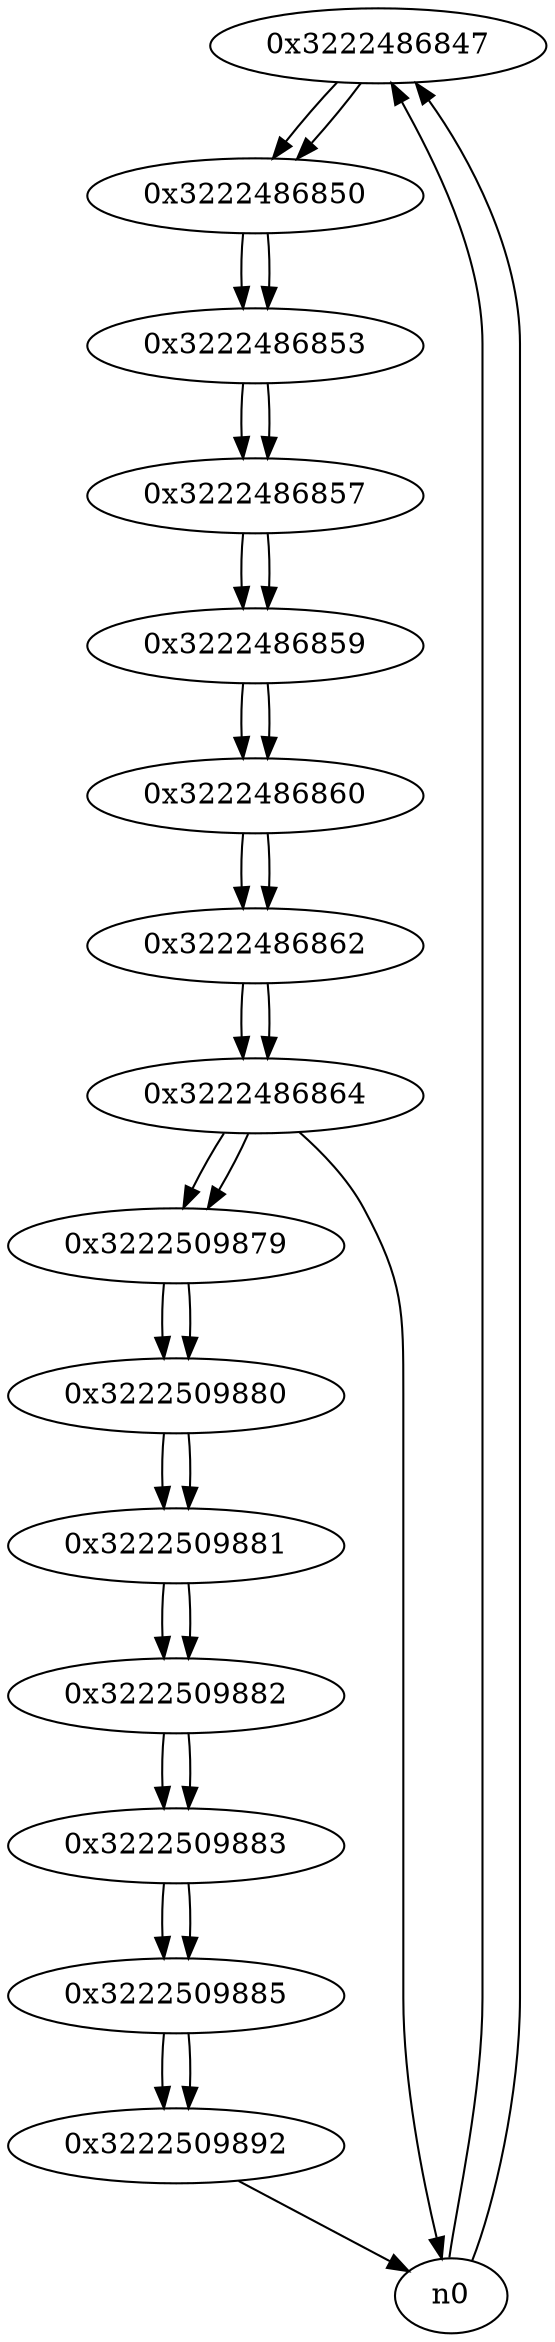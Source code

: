 digraph G{
/* nodes */
  n1 [label="0x3222486847"]
  n2 [label="0x3222486850"]
  n3 [label="0x3222486853"]
  n4 [label="0x3222486857"]
  n5 [label="0x3222486859"]
  n6 [label="0x3222486860"]
  n7 [label="0x3222486862"]
  n8 [label="0x3222486864"]
  n9 [label="0x3222509879"]
  n10 [label="0x3222509880"]
  n11 [label="0x3222509881"]
  n12 [label="0x3222509882"]
  n13 [label="0x3222509883"]
  n14 [label="0x3222509885"]
  n15 [label="0x3222509892"]
/* edges */
n1 -> n2;
n0 -> n1;
n0 -> n1;
n2 -> n3;
n1 -> n2;
n3 -> n4;
n2 -> n3;
n4 -> n5;
n3 -> n4;
n5 -> n6;
n4 -> n5;
n6 -> n7;
n5 -> n6;
n7 -> n8;
n6 -> n7;
n8 -> n9;
n8 -> n0;
n7 -> n8;
n9 -> n10;
n8 -> n9;
n10 -> n11;
n9 -> n10;
n11 -> n12;
n10 -> n11;
n12 -> n13;
n11 -> n12;
n13 -> n14;
n12 -> n13;
n14 -> n15;
n13 -> n14;
n15 -> n0;
n14 -> n15;
}
